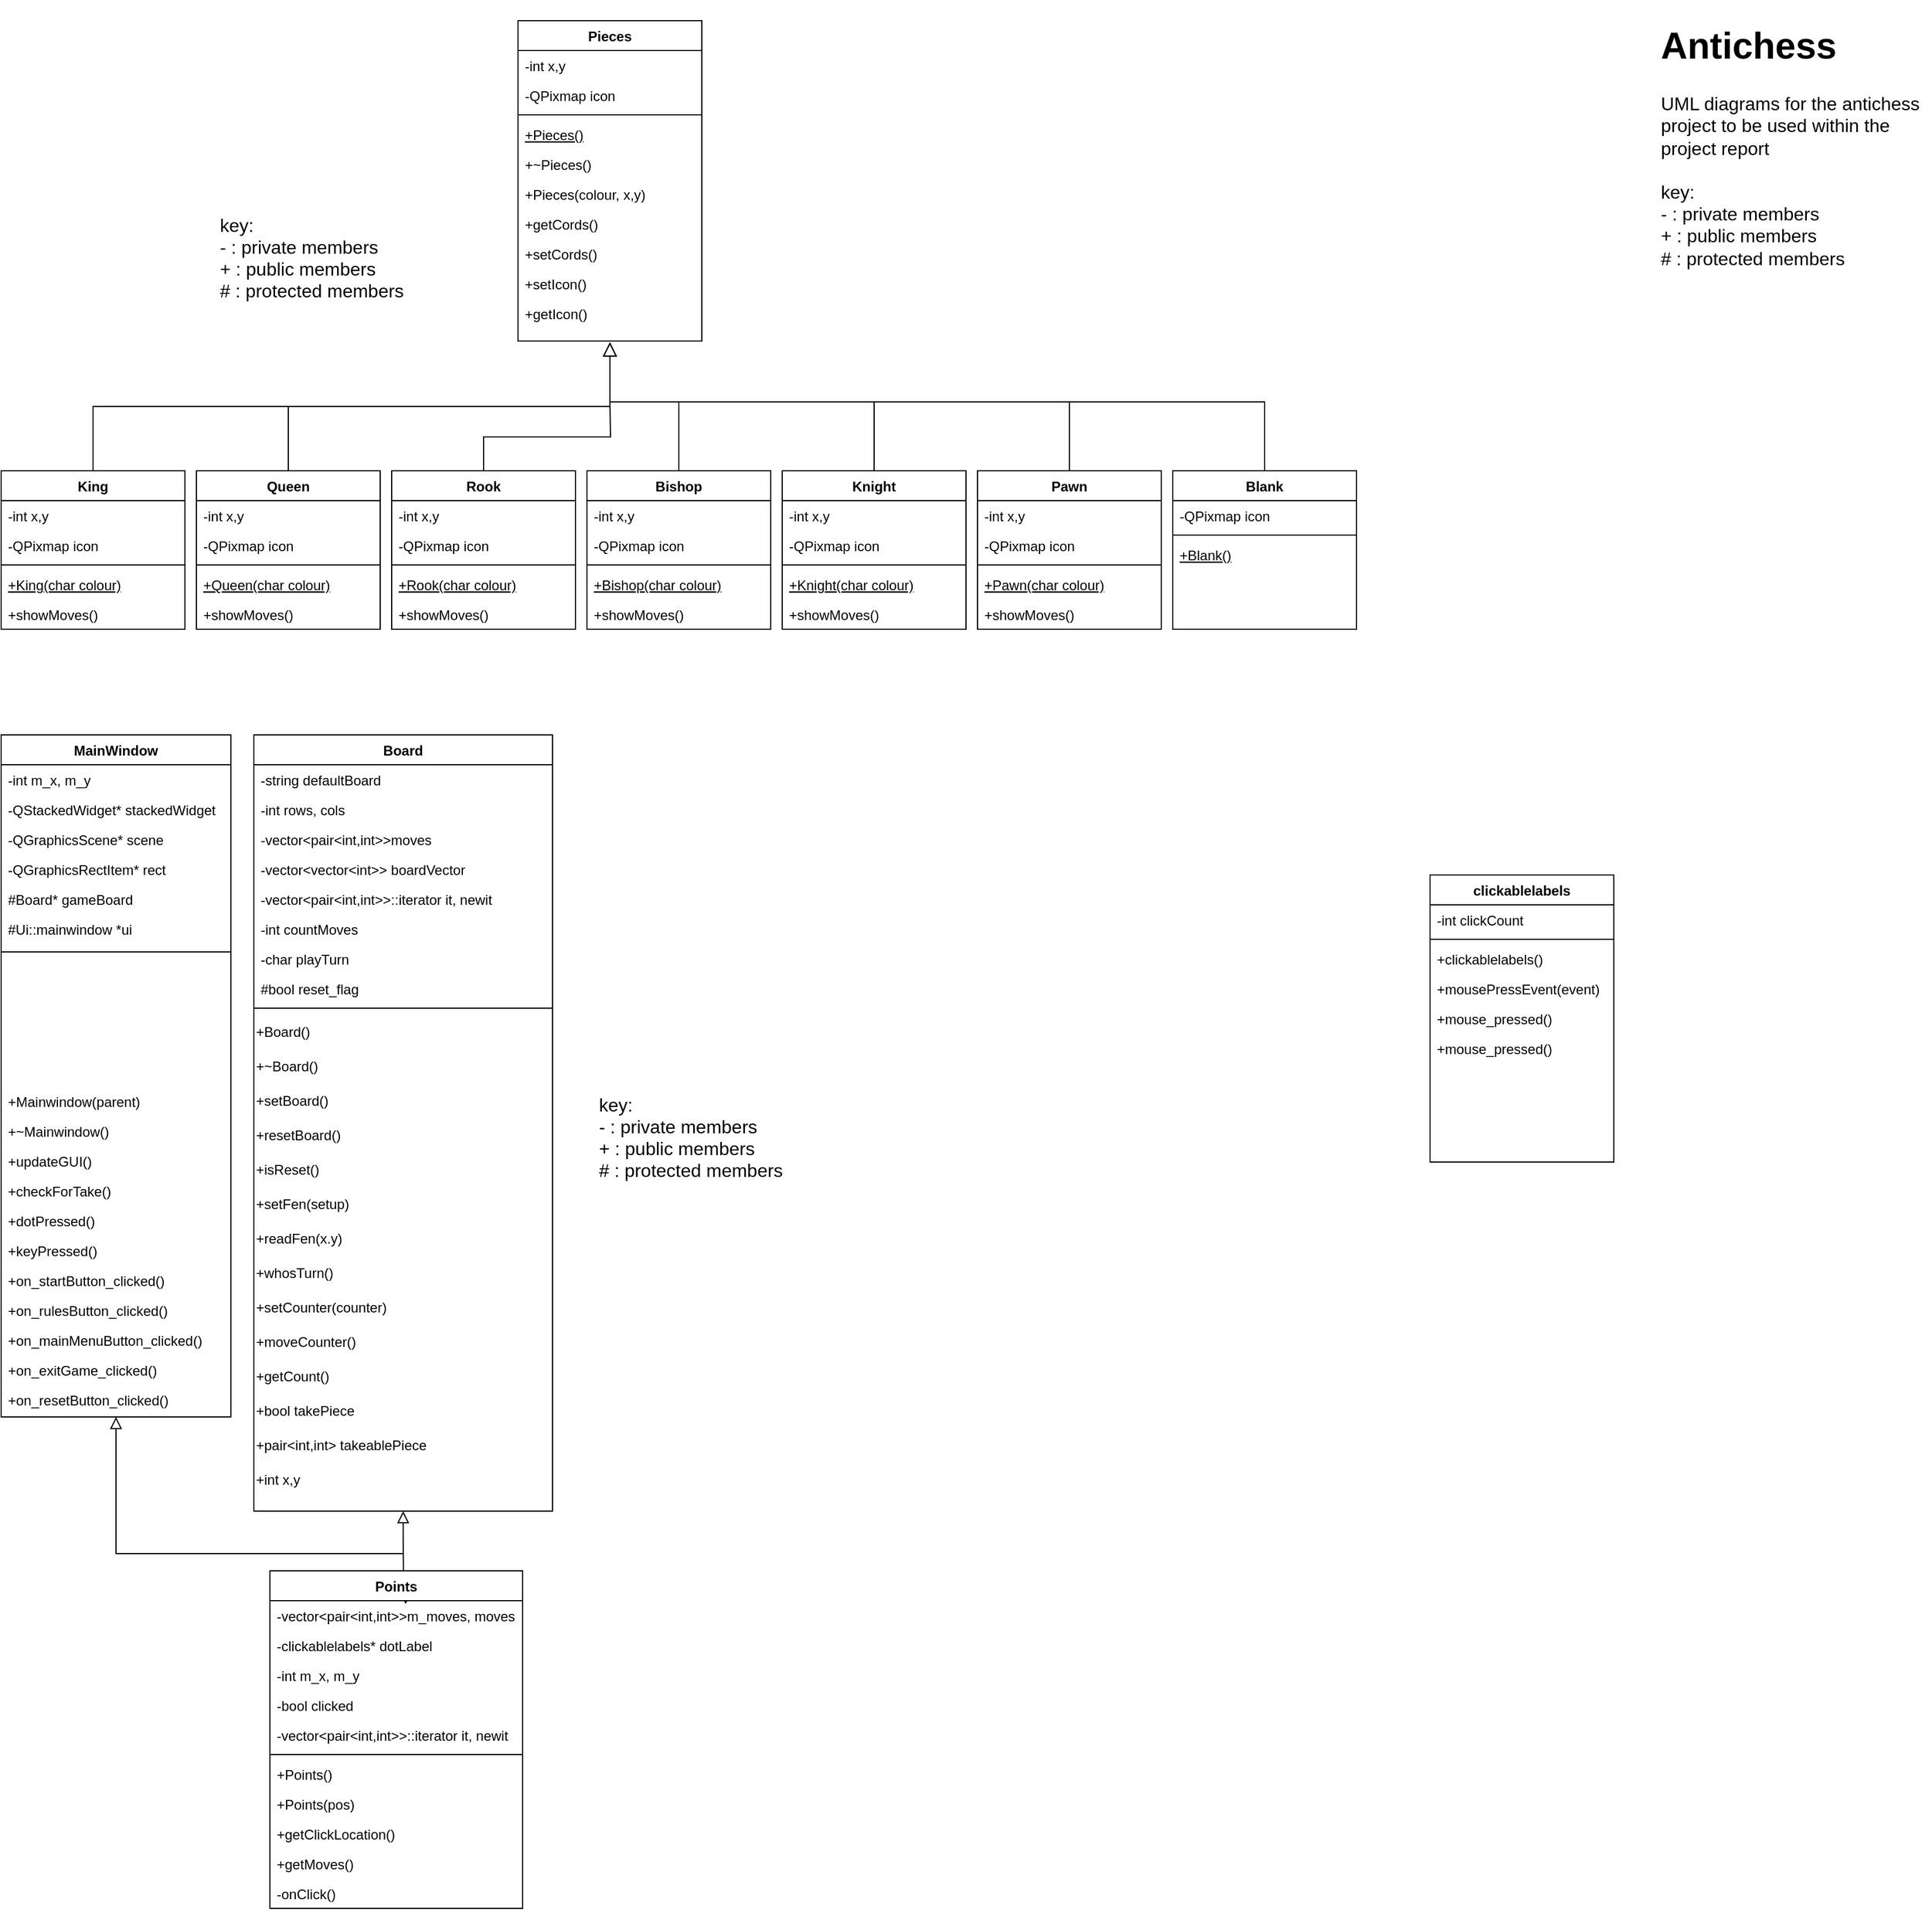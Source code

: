 <mxfile version="21.1.2" type="device">
  <diagram id="C5RBs43oDa-KdzZeNtuy" name="Page-1">
    <mxGraphModel dx="1430" dy="885" grid="0" gridSize="10" guides="1" tooltips="1" connect="1" arrows="1" fold="1" page="0" pageScale="1" pageWidth="827" pageHeight="1169" math="0" shadow="0">
      <root>
        <mxCell id="WIyWlLk6GJQsqaUBKTNV-0" />
        <mxCell id="WIyWlLk6GJQsqaUBKTNV-1" parent="WIyWlLk6GJQsqaUBKTNV-0" />
        <mxCell id="zkfFHV4jXpPFQw0GAbJ--6" value="King" style="swimlane;fontStyle=1;align=center;verticalAlign=top;childLayout=stackLayout;horizontal=1;startSize=26;horizontalStack=0;resizeParent=1;resizeLast=0;collapsible=1;marginBottom=0;rounded=0;shadow=0;strokeWidth=1;" parent="WIyWlLk6GJQsqaUBKTNV-1" vertex="1">
          <mxGeometry x="50" y="410" width="160" height="138" as="geometry">
            <mxRectangle x="130" y="380" width="160" height="26" as="alternateBounds" />
          </mxGeometry>
        </mxCell>
        <mxCell id="zkfFHV4jXpPFQw0GAbJ--7" value="-int x,y" style="text;align=left;verticalAlign=top;spacingLeft=4;spacingRight=4;overflow=hidden;rotatable=0;points=[[0,0.5],[1,0.5]];portConstraint=eastwest;" parent="zkfFHV4jXpPFQw0GAbJ--6" vertex="1">
          <mxGeometry y="26" width="160" height="26" as="geometry" />
        </mxCell>
        <mxCell id="zkfFHV4jXpPFQw0GAbJ--8" value="-QPixmap icon" style="text;align=left;verticalAlign=top;spacingLeft=4;spacingRight=4;overflow=hidden;rotatable=0;points=[[0,0.5],[1,0.5]];portConstraint=eastwest;rounded=0;shadow=0;html=0;" parent="zkfFHV4jXpPFQw0GAbJ--6" vertex="1">
          <mxGeometry y="52" width="160" height="26" as="geometry" />
        </mxCell>
        <mxCell id="zkfFHV4jXpPFQw0GAbJ--9" value="" style="line;html=1;strokeWidth=1;align=left;verticalAlign=middle;spacingTop=-1;spacingLeft=3;spacingRight=3;rotatable=0;labelPosition=right;points=[];portConstraint=eastwest;" parent="zkfFHV4jXpPFQw0GAbJ--6" vertex="1">
          <mxGeometry y="78" width="160" height="8" as="geometry" />
        </mxCell>
        <mxCell id="zkfFHV4jXpPFQw0GAbJ--10" value="+King(char colour)&#xa;" style="text;align=left;verticalAlign=top;spacingLeft=4;spacingRight=4;overflow=hidden;rotatable=0;points=[[0,0.5],[1,0.5]];portConstraint=eastwest;fontStyle=4" parent="zkfFHV4jXpPFQw0GAbJ--6" vertex="1">
          <mxGeometry y="86" width="160" height="26" as="geometry" />
        </mxCell>
        <mxCell id="zkfFHV4jXpPFQw0GAbJ--11" value="+showMoves()" style="text;align=left;verticalAlign=top;spacingLeft=4;spacingRight=4;overflow=hidden;rotatable=0;points=[[0,0.5],[1,0.5]];portConstraint=eastwest;" parent="zkfFHV4jXpPFQw0GAbJ--6" vertex="1">
          <mxGeometry y="112" width="160" height="26" as="geometry" />
        </mxCell>
        <mxCell id="zkfFHV4jXpPFQw0GAbJ--12" value="" style="endArrow=block;endSize=10;endFill=0;shadow=0;strokeWidth=1;rounded=0;edgeStyle=elbowEdgeStyle;elbow=vertical;" parent="WIyWlLk6GJQsqaUBKTNV-1" source="zkfFHV4jXpPFQw0GAbJ--6" edge="1">
          <mxGeometry width="160" relative="1" as="geometry">
            <mxPoint x="230" y="313" as="sourcePoint" />
            <mxPoint x="580" y="298" as="targetPoint" />
          </mxGeometry>
        </mxCell>
        <mxCell id="zkfFHV4jXpPFQw0GAbJ--16" value="" style="endArrow=block;endSize=10;endFill=0;shadow=0;strokeWidth=1;rounded=0;edgeStyle=elbowEdgeStyle;elbow=vertical;" parent="WIyWlLk6GJQsqaUBKTNV-1" edge="1">
          <mxGeometry width="160" relative="1" as="geometry">
            <mxPoint x="300" y="410" as="sourcePoint" />
            <mxPoint x="580" y="298" as="targetPoint" />
            <Array as="points">
              <mxPoint x="580" y="354" />
            </Array>
          </mxGeometry>
        </mxCell>
        <mxCell id="mkz2FVGQH7k904teN52w-16" value="Queen" style="swimlane;fontStyle=1;align=center;verticalAlign=top;childLayout=stackLayout;horizontal=1;startSize=26;horizontalStack=0;resizeParent=1;resizeLast=0;collapsible=1;marginBottom=0;rounded=0;shadow=0;strokeWidth=1;" parent="WIyWlLk6GJQsqaUBKTNV-1" vertex="1">
          <mxGeometry x="220" y="410" width="160" height="138" as="geometry">
            <mxRectangle x="130" y="380" width="160" height="26" as="alternateBounds" />
          </mxGeometry>
        </mxCell>
        <mxCell id="mkz2FVGQH7k904teN52w-17" value="-int x,y" style="text;align=left;verticalAlign=top;spacingLeft=4;spacingRight=4;overflow=hidden;rotatable=0;points=[[0,0.5],[1,0.5]];portConstraint=eastwest;" parent="mkz2FVGQH7k904teN52w-16" vertex="1">
          <mxGeometry y="26" width="160" height="26" as="geometry" />
        </mxCell>
        <mxCell id="mkz2FVGQH7k904teN52w-18" value="-QPixmap icon" style="text;align=left;verticalAlign=top;spacingLeft=4;spacingRight=4;overflow=hidden;rotatable=0;points=[[0,0.5],[1,0.5]];portConstraint=eastwest;rounded=0;shadow=0;html=0;" parent="mkz2FVGQH7k904teN52w-16" vertex="1">
          <mxGeometry y="52" width="160" height="26" as="geometry" />
        </mxCell>
        <mxCell id="mkz2FVGQH7k904teN52w-19" value="" style="line;html=1;strokeWidth=1;align=left;verticalAlign=middle;spacingTop=-1;spacingLeft=3;spacingRight=3;rotatable=0;labelPosition=right;points=[];portConstraint=eastwest;" parent="mkz2FVGQH7k904teN52w-16" vertex="1">
          <mxGeometry y="78" width="160" height="8" as="geometry" />
        </mxCell>
        <mxCell id="mkz2FVGQH7k904teN52w-20" value="+Queen(char colour)" style="text;align=left;verticalAlign=top;spacingLeft=4;spacingRight=4;overflow=hidden;rotatable=0;points=[[0,0.5],[1,0.5]];portConstraint=eastwest;fontStyle=4" parent="mkz2FVGQH7k904teN52w-16" vertex="1">
          <mxGeometry y="86" width="160" height="26" as="geometry" />
        </mxCell>
        <mxCell id="mkz2FVGQH7k904teN52w-21" value="+showMoves()" style="text;align=left;verticalAlign=top;spacingLeft=4;spacingRight=4;overflow=hidden;rotatable=0;points=[[0,0.5],[1,0.5]];portConstraint=eastwest;" parent="mkz2FVGQH7k904teN52w-16" vertex="1">
          <mxGeometry y="112" width="160" height="26" as="geometry" />
        </mxCell>
        <mxCell id="mkz2FVGQH7k904teN52w-54" style="edgeStyle=orthogonalEdgeStyle;rounded=0;orthogonalLoop=1;jettySize=auto;html=1;exitX=0.5;exitY=0;exitDx=0;exitDy=0;endArrow=none;endFill=0;" parent="WIyWlLk6GJQsqaUBKTNV-1" source="mkz2FVGQH7k904teN52w-22" edge="1">
          <mxGeometry relative="1" as="geometry">
            <mxPoint x="580" y="350" as="targetPoint" />
          </mxGeometry>
        </mxCell>
        <mxCell id="mkz2FVGQH7k904teN52w-22" value="Rook" style="swimlane;fontStyle=1;align=center;verticalAlign=top;childLayout=stackLayout;horizontal=1;startSize=26;horizontalStack=0;resizeParent=1;resizeLast=0;collapsible=1;marginBottom=0;rounded=0;shadow=0;strokeWidth=1;" parent="WIyWlLk6GJQsqaUBKTNV-1" vertex="1">
          <mxGeometry x="390" y="410" width="160" height="138" as="geometry">
            <mxRectangle x="130" y="380" width="160" height="26" as="alternateBounds" />
          </mxGeometry>
        </mxCell>
        <mxCell id="mkz2FVGQH7k904teN52w-23" value="-int x,y" style="text;align=left;verticalAlign=top;spacingLeft=4;spacingRight=4;overflow=hidden;rotatable=0;points=[[0,0.5],[1,0.5]];portConstraint=eastwest;" parent="mkz2FVGQH7k904teN52w-22" vertex="1">
          <mxGeometry y="26" width="160" height="26" as="geometry" />
        </mxCell>
        <mxCell id="mkz2FVGQH7k904teN52w-24" value="-QPixmap icon" style="text;align=left;verticalAlign=top;spacingLeft=4;spacingRight=4;overflow=hidden;rotatable=0;points=[[0,0.5],[1,0.5]];portConstraint=eastwest;rounded=0;shadow=0;html=0;" parent="mkz2FVGQH7k904teN52w-22" vertex="1">
          <mxGeometry y="52" width="160" height="26" as="geometry" />
        </mxCell>
        <mxCell id="mkz2FVGQH7k904teN52w-25" value="" style="line;html=1;strokeWidth=1;align=left;verticalAlign=middle;spacingTop=-1;spacingLeft=3;spacingRight=3;rotatable=0;labelPosition=right;points=[];portConstraint=eastwest;" parent="mkz2FVGQH7k904teN52w-22" vertex="1">
          <mxGeometry y="78" width="160" height="8" as="geometry" />
        </mxCell>
        <mxCell id="mkz2FVGQH7k904teN52w-26" value="+Rook(char colour)" style="text;align=left;verticalAlign=top;spacingLeft=4;spacingRight=4;overflow=hidden;rotatable=0;points=[[0,0.5],[1,0.5]];portConstraint=eastwest;fontStyle=4" parent="mkz2FVGQH7k904teN52w-22" vertex="1">
          <mxGeometry y="86" width="160" height="26" as="geometry" />
        </mxCell>
        <mxCell id="mkz2FVGQH7k904teN52w-27" value="+showMoves()" style="text;align=left;verticalAlign=top;spacingLeft=4;spacingRight=4;overflow=hidden;rotatable=0;points=[[0,0.5],[1,0.5]];portConstraint=eastwest;" parent="mkz2FVGQH7k904teN52w-22" vertex="1">
          <mxGeometry y="112" width="160" height="26" as="geometry" />
        </mxCell>
        <mxCell id="mkz2FVGQH7k904teN52w-57" style="edgeStyle=orthogonalEdgeStyle;rounded=0;orthogonalLoop=1;jettySize=auto;html=1;endArrow=none;endFill=0;" parent="WIyWlLk6GJQsqaUBKTNV-1" source="mkz2FVGQH7k904teN52w-28" edge="1">
          <mxGeometry relative="1" as="geometry">
            <mxPoint x="580" y="350" as="targetPoint" />
            <Array as="points">
              <mxPoint x="640" y="350" />
            </Array>
          </mxGeometry>
        </mxCell>
        <mxCell id="mkz2FVGQH7k904teN52w-28" value="Bishop" style="swimlane;fontStyle=1;align=center;verticalAlign=top;childLayout=stackLayout;horizontal=1;startSize=26;horizontalStack=0;resizeParent=1;resizeLast=0;collapsible=1;marginBottom=0;rounded=0;shadow=0;strokeWidth=1;" parent="WIyWlLk6GJQsqaUBKTNV-1" vertex="1">
          <mxGeometry x="560" y="410" width="160" height="138" as="geometry">
            <mxRectangle x="130" y="380" width="160" height="26" as="alternateBounds" />
          </mxGeometry>
        </mxCell>
        <mxCell id="mkz2FVGQH7k904teN52w-29" value="-int x,y" style="text;align=left;verticalAlign=top;spacingLeft=4;spacingRight=4;overflow=hidden;rotatable=0;points=[[0,0.5],[1,0.5]];portConstraint=eastwest;" parent="mkz2FVGQH7k904teN52w-28" vertex="1">
          <mxGeometry y="26" width="160" height="26" as="geometry" />
        </mxCell>
        <mxCell id="mkz2FVGQH7k904teN52w-30" value="-QPixmap icon" style="text;align=left;verticalAlign=top;spacingLeft=4;spacingRight=4;overflow=hidden;rotatable=0;points=[[0,0.5],[1,0.5]];portConstraint=eastwest;rounded=0;shadow=0;html=0;" parent="mkz2FVGQH7k904teN52w-28" vertex="1">
          <mxGeometry y="52" width="160" height="26" as="geometry" />
        </mxCell>
        <mxCell id="mkz2FVGQH7k904teN52w-31" value="" style="line;html=1;strokeWidth=1;align=left;verticalAlign=middle;spacingTop=-1;spacingLeft=3;spacingRight=3;rotatable=0;labelPosition=right;points=[];portConstraint=eastwest;" parent="mkz2FVGQH7k904teN52w-28" vertex="1">
          <mxGeometry y="78" width="160" height="8" as="geometry" />
        </mxCell>
        <mxCell id="mkz2FVGQH7k904teN52w-32" value="+Bishop(char colour)" style="text;align=left;verticalAlign=top;spacingLeft=4;spacingRight=4;overflow=hidden;rotatable=0;points=[[0,0.5],[1,0.5]];portConstraint=eastwest;fontStyle=4" parent="mkz2FVGQH7k904teN52w-28" vertex="1">
          <mxGeometry y="86" width="160" height="26" as="geometry" />
        </mxCell>
        <mxCell id="mkz2FVGQH7k904teN52w-33" value="+showMoves()" style="text;align=left;verticalAlign=top;spacingLeft=4;spacingRight=4;overflow=hidden;rotatable=0;points=[[0,0.5],[1,0.5]];portConstraint=eastwest;" parent="mkz2FVGQH7k904teN52w-28" vertex="1">
          <mxGeometry y="112" width="160" height="26" as="geometry" />
        </mxCell>
        <mxCell id="mkz2FVGQH7k904teN52w-58" style="edgeStyle=orthogonalEdgeStyle;rounded=0;orthogonalLoop=1;jettySize=auto;html=1;exitX=0.5;exitY=0;exitDx=0;exitDy=0;endArrow=none;endFill=0;" parent="WIyWlLk6GJQsqaUBKTNV-1" source="mkz2FVGQH7k904teN52w-34" edge="1">
          <mxGeometry relative="1" as="geometry">
            <mxPoint x="640" y="350" as="targetPoint" />
            <Array as="points">
              <mxPoint x="810" y="350" />
            </Array>
          </mxGeometry>
        </mxCell>
        <mxCell id="mkz2FVGQH7k904teN52w-34" value="Knight" style="swimlane;fontStyle=1;align=center;verticalAlign=top;childLayout=stackLayout;horizontal=1;startSize=26;horizontalStack=0;resizeParent=1;resizeLast=0;collapsible=1;marginBottom=0;rounded=0;shadow=0;strokeWidth=1;" parent="WIyWlLk6GJQsqaUBKTNV-1" vertex="1">
          <mxGeometry x="730" y="410" width="160" height="138" as="geometry">
            <mxRectangle x="130" y="380" width="160" height="26" as="alternateBounds" />
          </mxGeometry>
        </mxCell>
        <mxCell id="mkz2FVGQH7k904teN52w-35" value="-int x,y" style="text;align=left;verticalAlign=top;spacingLeft=4;spacingRight=4;overflow=hidden;rotatable=0;points=[[0,0.5],[1,0.5]];portConstraint=eastwest;" parent="mkz2FVGQH7k904teN52w-34" vertex="1">
          <mxGeometry y="26" width="160" height="26" as="geometry" />
        </mxCell>
        <mxCell id="mkz2FVGQH7k904teN52w-36" value="-QPixmap icon" style="text;align=left;verticalAlign=top;spacingLeft=4;spacingRight=4;overflow=hidden;rotatable=0;points=[[0,0.5],[1,0.5]];portConstraint=eastwest;rounded=0;shadow=0;html=0;" parent="mkz2FVGQH7k904teN52w-34" vertex="1">
          <mxGeometry y="52" width="160" height="26" as="geometry" />
        </mxCell>
        <mxCell id="mkz2FVGQH7k904teN52w-37" value="" style="line;html=1;strokeWidth=1;align=left;verticalAlign=middle;spacingTop=-1;spacingLeft=3;spacingRight=3;rotatable=0;labelPosition=right;points=[];portConstraint=eastwest;" parent="mkz2FVGQH7k904teN52w-34" vertex="1">
          <mxGeometry y="78" width="160" height="8" as="geometry" />
        </mxCell>
        <mxCell id="mkz2FVGQH7k904teN52w-38" value="+Knight(char colour)" style="text;align=left;verticalAlign=top;spacingLeft=4;spacingRight=4;overflow=hidden;rotatable=0;points=[[0,0.5],[1,0.5]];portConstraint=eastwest;fontStyle=4" parent="mkz2FVGQH7k904teN52w-34" vertex="1">
          <mxGeometry y="86" width="160" height="26" as="geometry" />
        </mxCell>
        <mxCell id="mkz2FVGQH7k904teN52w-39" value="+showMoves()" style="text;align=left;verticalAlign=top;spacingLeft=4;spacingRight=4;overflow=hidden;rotatable=0;points=[[0,0.5],[1,0.5]];portConstraint=eastwest;" parent="mkz2FVGQH7k904teN52w-34" vertex="1">
          <mxGeometry y="112" width="160" height="26" as="geometry" />
        </mxCell>
        <mxCell id="mkz2FVGQH7k904teN52w-59" style="edgeStyle=orthogonalEdgeStyle;rounded=0;orthogonalLoop=1;jettySize=auto;html=1;exitX=0.5;exitY=0;exitDx=0;exitDy=0;endArrow=none;endFill=0;" parent="WIyWlLk6GJQsqaUBKTNV-1" source="mkz2FVGQH7k904teN52w-40" edge="1">
          <mxGeometry relative="1" as="geometry">
            <mxPoint x="810" y="350" as="targetPoint" />
            <Array as="points">
              <mxPoint x="980" y="350" />
              <mxPoint x="810" y="350" />
            </Array>
          </mxGeometry>
        </mxCell>
        <mxCell id="mkz2FVGQH7k904teN52w-40" value="Pawn" style="swimlane;fontStyle=1;align=center;verticalAlign=top;childLayout=stackLayout;horizontal=1;startSize=26;horizontalStack=0;resizeParent=1;resizeLast=0;collapsible=1;marginBottom=0;rounded=0;shadow=0;strokeWidth=1;" parent="WIyWlLk6GJQsqaUBKTNV-1" vertex="1">
          <mxGeometry x="900" y="410" width="160" height="138" as="geometry">
            <mxRectangle x="130" y="380" width="160" height="26" as="alternateBounds" />
          </mxGeometry>
        </mxCell>
        <mxCell id="mkz2FVGQH7k904teN52w-41" value="-int x,y" style="text;align=left;verticalAlign=top;spacingLeft=4;spacingRight=4;overflow=hidden;rotatable=0;points=[[0,0.5],[1,0.5]];portConstraint=eastwest;" parent="mkz2FVGQH7k904teN52w-40" vertex="1">
          <mxGeometry y="26" width="160" height="26" as="geometry" />
        </mxCell>
        <mxCell id="mkz2FVGQH7k904teN52w-42" value="-QPixmap icon" style="text;align=left;verticalAlign=top;spacingLeft=4;spacingRight=4;overflow=hidden;rotatable=0;points=[[0,0.5],[1,0.5]];portConstraint=eastwest;rounded=0;shadow=0;html=0;" parent="mkz2FVGQH7k904teN52w-40" vertex="1">
          <mxGeometry y="52" width="160" height="26" as="geometry" />
        </mxCell>
        <mxCell id="mkz2FVGQH7k904teN52w-43" value="" style="line;html=1;strokeWidth=1;align=left;verticalAlign=middle;spacingTop=-1;spacingLeft=3;spacingRight=3;rotatable=0;labelPosition=right;points=[];portConstraint=eastwest;" parent="mkz2FVGQH7k904teN52w-40" vertex="1">
          <mxGeometry y="78" width="160" height="8" as="geometry" />
        </mxCell>
        <mxCell id="mkz2FVGQH7k904teN52w-44" value="+Pawn(char colour)" style="text;align=left;verticalAlign=top;spacingLeft=4;spacingRight=4;overflow=hidden;rotatable=0;points=[[0,0.5],[1,0.5]];portConstraint=eastwest;fontStyle=4" parent="mkz2FVGQH7k904teN52w-40" vertex="1">
          <mxGeometry y="86" width="160" height="26" as="geometry" />
        </mxCell>
        <mxCell id="mkz2FVGQH7k904teN52w-45" value="+showMoves()" style="text;align=left;verticalAlign=top;spacingLeft=4;spacingRight=4;overflow=hidden;rotatable=0;points=[[0,0.5],[1,0.5]];portConstraint=eastwest;" parent="mkz2FVGQH7k904teN52w-40" vertex="1">
          <mxGeometry y="112" width="160" height="26" as="geometry" />
        </mxCell>
        <mxCell id="mkz2FVGQH7k904teN52w-60" style="edgeStyle=orthogonalEdgeStyle;rounded=0;orthogonalLoop=1;jettySize=auto;html=1;endArrow=none;endFill=0;" parent="WIyWlLk6GJQsqaUBKTNV-1" source="mkz2FVGQH7k904teN52w-46" edge="1">
          <mxGeometry relative="1" as="geometry">
            <mxPoint x="980" y="350" as="targetPoint" />
            <Array as="points">
              <mxPoint x="1150" y="350" />
            </Array>
          </mxGeometry>
        </mxCell>
        <mxCell id="mkz2FVGQH7k904teN52w-46" value="Blank" style="swimlane;fontStyle=1;align=center;verticalAlign=top;childLayout=stackLayout;horizontal=1;startSize=26;horizontalStack=0;resizeParent=1;resizeLast=0;collapsible=1;marginBottom=0;rounded=0;shadow=0;strokeWidth=1;" parent="WIyWlLk6GJQsqaUBKTNV-1" vertex="1">
          <mxGeometry x="1070" y="410" width="160" height="138" as="geometry">
            <mxRectangle x="130" y="380" width="160" height="26" as="alternateBounds" />
          </mxGeometry>
        </mxCell>
        <mxCell id="mkz2FVGQH7k904teN52w-48" value="-QPixmap icon" style="text;align=left;verticalAlign=top;spacingLeft=4;spacingRight=4;overflow=hidden;rotatable=0;points=[[0,0.5],[1,0.5]];portConstraint=eastwest;rounded=0;shadow=0;html=0;" parent="mkz2FVGQH7k904teN52w-46" vertex="1">
          <mxGeometry y="26" width="160" height="26" as="geometry" />
        </mxCell>
        <mxCell id="mkz2FVGQH7k904teN52w-49" value="" style="line;html=1;strokeWidth=1;align=left;verticalAlign=middle;spacingTop=-1;spacingLeft=3;spacingRight=3;rotatable=0;labelPosition=right;points=[];portConstraint=eastwest;" parent="mkz2FVGQH7k904teN52w-46" vertex="1">
          <mxGeometry y="52" width="160" height="8" as="geometry" />
        </mxCell>
        <mxCell id="mkz2FVGQH7k904teN52w-50" value="+Blank()" style="text;align=left;verticalAlign=top;spacingLeft=4;spacingRight=4;overflow=hidden;rotatable=0;points=[[0,0.5],[1,0.5]];portConstraint=eastwest;fontStyle=4" parent="mkz2FVGQH7k904teN52w-46" vertex="1">
          <mxGeometry y="60" width="160" height="26" as="geometry" />
        </mxCell>
        <mxCell id="p9Op5cKsYGOgVIn3cJve-4" value="Pieces" style="swimlane;fontStyle=1;align=center;verticalAlign=top;childLayout=stackLayout;horizontal=1;startSize=26;horizontalStack=0;resizeParent=1;resizeLast=0;collapsible=1;marginBottom=0;rounded=0;shadow=0;strokeWidth=1;" parent="WIyWlLk6GJQsqaUBKTNV-1" vertex="1">
          <mxGeometry x="500" y="18" width="160" height="279" as="geometry">
            <mxRectangle x="130" y="380" width="160" height="26" as="alternateBounds" />
          </mxGeometry>
        </mxCell>
        <mxCell id="p9Op5cKsYGOgVIn3cJve-5" value="-int x,y" style="text;align=left;verticalAlign=top;spacingLeft=4;spacingRight=4;overflow=hidden;rotatable=0;points=[[0,0.5],[1,0.5]];portConstraint=eastwest;" parent="p9Op5cKsYGOgVIn3cJve-4" vertex="1">
          <mxGeometry y="26" width="160" height="26" as="geometry" />
        </mxCell>
        <mxCell id="p9Op5cKsYGOgVIn3cJve-6" value="-QPixmap icon" style="text;align=left;verticalAlign=top;spacingLeft=4;spacingRight=4;overflow=hidden;rotatable=0;points=[[0,0.5],[1,0.5]];portConstraint=eastwest;rounded=0;shadow=0;html=0;" parent="p9Op5cKsYGOgVIn3cJve-4" vertex="1">
          <mxGeometry y="52" width="160" height="26" as="geometry" />
        </mxCell>
        <mxCell id="p9Op5cKsYGOgVIn3cJve-7" value="" style="line;html=1;strokeWidth=1;align=left;verticalAlign=middle;spacingTop=-1;spacingLeft=3;spacingRight=3;rotatable=0;labelPosition=right;points=[];portConstraint=eastwest;" parent="p9Op5cKsYGOgVIn3cJve-4" vertex="1">
          <mxGeometry y="78" width="160" height="8" as="geometry" />
        </mxCell>
        <mxCell id="p9Op5cKsYGOgVIn3cJve-8" value="+Pieces()" style="text;align=left;verticalAlign=top;spacingLeft=4;spacingRight=4;overflow=hidden;rotatable=0;points=[[0,0.5],[1,0.5]];portConstraint=eastwest;fontStyle=4" parent="p9Op5cKsYGOgVIn3cJve-4" vertex="1">
          <mxGeometry y="86" width="160" height="26" as="geometry" />
        </mxCell>
        <mxCell id="p9Op5cKsYGOgVIn3cJve-9" value="+~Pieces()" style="text;align=left;verticalAlign=top;spacingLeft=4;spacingRight=4;overflow=hidden;rotatable=0;points=[[0,0.5],[1,0.5]];portConstraint=eastwest;" parent="p9Op5cKsYGOgVIn3cJve-4" vertex="1">
          <mxGeometry y="112" width="160" height="26" as="geometry" />
        </mxCell>
        <mxCell id="L-mthGjn1kzEKq5-vDxo-0" value="+Pieces(colour, x,y)" style="text;align=left;verticalAlign=top;spacingLeft=4;spacingRight=4;overflow=hidden;rotatable=0;points=[[0,0.5],[1,0.5]];portConstraint=eastwest;" parent="p9Op5cKsYGOgVIn3cJve-4" vertex="1">
          <mxGeometry y="138" width="160" height="26" as="geometry" />
        </mxCell>
        <mxCell id="ZflxAB2xYYv3WKK_JEtP-0" value="+getCords()" style="text;align=left;verticalAlign=top;spacingLeft=4;spacingRight=4;overflow=hidden;rotatable=0;points=[[0,0.5],[1,0.5]];portConstraint=eastwest;" parent="p9Op5cKsYGOgVIn3cJve-4" vertex="1">
          <mxGeometry y="164" width="160" height="26" as="geometry" />
        </mxCell>
        <mxCell id="ZflxAB2xYYv3WKK_JEtP-2" value="+setCords()" style="text;align=left;verticalAlign=top;spacingLeft=4;spacingRight=4;overflow=hidden;rotatable=0;points=[[0,0.5],[1,0.5]];portConstraint=eastwest;" parent="p9Op5cKsYGOgVIn3cJve-4" vertex="1">
          <mxGeometry y="190" width="160" height="26" as="geometry" />
        </mxCell>
        <mxCell id="ZflxAB2xYYv3WKK_JEtP-3" value="+setIcon()" style="text;align=left;verticalAlign=top;spacingLeft=4;spacingRight=4;overflow=hidden;rotatable=0;points=[[0,0.5],[1,0.5]];portConstraint=eastwest;" parent="p9Op5cKsYGOgVIn3cJve-4" vertex="1">
          <mxGeometry y="216" width="160" height="26" as="geometry" />
        </mxCell>
        <mxCell id="ZflxAB2xYYv3WKK_JEtP-6" value="+getIcon()" style="text;align=left;verticalAlign=top;spacingLeft=4;spacingRight=4;overflow=hidden;rotatable=0;points=[[0,0.5],[1,0.5]];portConstraint=eastwest;" parent="p9Op5cKsYGOgVIn3cJve-4" vertex="1">
          <mxGeometry y="242" width="160" height="26" as="geometry" />
        </mxCell>
        <mxCell id="p9Op5cKsYGOgVIn3cJve-11" value="Board" style="swimlane;fontStyle=1;align=center;verticalAlign=top;childLayout=stackLayout;horizontal=1;startSize=26;horizontalStack=0;resizeParent=1;resizeLast=0;collapsible=1;marginBottom=0;rounded=0;shadow=0;strokeWidth=1;" parent="WIyWlLk6GJQsqaUBKTNV-1" vertex="1">
          <mxGeometry x="270" y="640" width="260" height="676" as="geometry">
            <mxRectangle x="220" y="120" width="160" height="26" as="alternateBounds" />
          </mxGeometry>
        </mxCell>
        <mxCell id="p9Op5cKsYGOgVIn3cJve-12" value="-string defaultBoard&#xa;" style="text;align=left;verticalAlign=top;spacingLeft=4;spacingRight=4;overflow=hidden;rotatable=0;points=[[0,0.5],[1,0.5]];portConstraint=eastwest;" parent="p9Op5cKsYGOgVIn3cJve-11" vertex="1">
          <mxGeometry y="26" width="260" height="26" as="geometry" />
        </mxCell>
        <mxCell id="9Hbu5etMOKJ1x2yPfyrb-42" value="-int rows, cols" style="text;align=left;verticalAlign=top;spacingLeft=4;spacingRight=4;overflow=hidden;rotatable=0;points=[[0,0.5],[1,0.5]];portConstraint=eastwest;" parent="p9Op5cKsYGOgVIn3cJve-11" vertex="1">
          <mxGeometry y="52" width="260" height="26" as="geometry" />
        </mxCell>
        <mxCell id="9Hbu5etMOKJ1x2yPfyrb-43" value="-vector&lt;pair&lt;int,int&gt;&gt;moves" style="text;align=left;verticalAlign=top;spacingLeft=4;spacingRight=4;overflow=hidden;rotatable=0;points=[[0,0.5],[1,0.5]];portConstraint=eastwest;" parent="p9Op5cKsYGOgVIn3cJve-11" vertex="1">
          <mxGeometry y="78" width="260" height="26" as="geometry" />
        </mxCell>
        <mxCell id="9Hbu5etMOKJ1x2yPfyrb-44" value="-vector&lt;vector&lt;int&gt;&gt; boardVector" style="text;align=left;verticalAlign=top;spacingLeft=4;spacingRight=4;overflow=hidden;rotatable=0;points=[[0,0.5],[1,0.5]];portConstraint=eastwest;" parent="p9Op5cKsYGOgVIn3cJve-11" vertex="1">
          <mxGeometry y="104" width="260" height="26" as="geometry" />
        </mxCell>
        <mxCell id="9Hbu5etMOKJ1x2yPfyrb-45" value="-vector&lt;pair&lt;int,int&gt;&gt;::iterator it, newit" style="text;align=left;verticalAlign=top;spacingLeft=4;spacingRight=4;overflow=hidden;rotatable=0;points=[[0,0.5],[1,0.5]];portConstraint=eastwest;" parent="p9Op5cKsYGOgVIn3cJve-11" vertex="1">
          <mxGeometry y="130" width="260" height="26" as="geometry" />
        </mxCell>
        <mxCell id="9Hbu5etMOKJ1x2yPfyrb-46" value="-int countMoves" style="text;align=left;verticalAlign=top;spacingLeft=4;spacingRight=4;overflow=hidden;rotatable=0;points=[[0,0.5],[1,0.5]];portConstraint=eastwest;" parent="p9Op5cKsYGOgVIn3cJve-11" vertex="1">
          <mxGeometry y="156" width="260" height="26" as="geometry" />
        </mxCell>
        <mxCell id="9Hbu5etMOKJ1x2yPfyrb-47" value="-char playTurn" style="text;align=left;verticalAlign=top;spacingLeft=4;spacingRight=4;overflow=hidden;rotatable=0;points=[[0,0.5],[1,0.5]];portConstraint=eastwest;" parent="p9Op5cKsYGOgVIn3cJve-11" vertex="1">
          <mxGeometry y="182" width="260" height="26" as="geometry" />
        </mxCell>
        <mxCell id="9Hbu5etMOKJ1x2yPfyrb-48" value="#bool reset_flag" style="text;align=left;verticalAlign=top;spacingLeft=4;spacingRight=4;overflow=hidden;rotatable=0;points=[[0,0.5],[1,0.5]];portConstraint=eastwest;" parent="p9Op5cKsYGOgVIn3cJve-11" vertex="1">
          <mxGeometry y="208" width="260" height="26" as="geometry" />
        </mxCell>
        <mxCell id="p9Op5cKsYGOgVIn3cJve-13" value="" style="line;html=1;strokeWidth=1;align=left;verticalAlign=middle;spacingTop=-1;spacingLeft=3;spacingRight=3;rotatable=0;labelPosition=right;points=[];portConstraint=eastwest;" parent="p9Op5cKsYGOgVIn3cJve-11" vertex="1">
          <mxGeometry y="234" width="260" height="8" as="geometry" />
        </mxCell>
        <mxCell id="9Hbu5etMOKJ1x2yPfyrb-49" value="&lt;font style=&quot;font-size: 12px;&quot;&gt;+Board()&lt;/font&gt;" style="text;html=1;align=left;verticalAlign=middle;resizable=0;points=[];autosize=1;strokeColor=none;fillColor=none;fontSize=16;" parent="p9Op5cKsYGOgVIn3cJve-11" vertex="1">
          <mxGeometry y="242" width="260" height="30" as="geometry" />
        </mxCell>
        <mxCell id="9Hbu5etMOKJ1x2yPfyrb-50" value="&lt;font style=&quot;font-size: 12px;&quot;&gt;+~Board()&lt;/font&gt;" style="text;html=1;align=left;verticalAlign=middle;resizable=0;points=[];autosize=1;strokeColor=none;fillColor=none;fontSize=16;" parent="p9Op5cKsYGOgVIn3cJve-11" vertex="1">
          <mxGeometry y="272" width="260" height="30" as="geometry" />
        </mxCell>
        <mxCell id="ww2RX9aYUT20yw8In_mu-0" value="&lt;font style=&quot;font-size: 12px;&quot;&gt;+setBoard()&lt;/font&gt;" style="text;html=1;align=left;verticalAlign=middle;resizable=0;points=[];autosize=1;strokeColor=none;fillColor=none;fontSize=16;" parent="p9Op5cKsYGOgVIn3cJve-11" vertex="1">
          <mxGeometry y="302" width="260" height="30" as="geometry" />
        </mxCell>
        <mxCell id="ww2RX9aYUT20yw8In_mu-1" value="&lt;span style=&quot;font-size: 12px;&quot;&gt;+resetBoard()&lt;/span&gt;" style="text;html=1;align=left;verticalAlign=middle;resizable=0;points=[];autosize=1;strokeColor=none;fillColor=none;fontSize=16;" parent="p9Op5cKsYGOgVIn3cJve-11" vertex="1">
          <mxGeometry y="332" width="260" height="30" as="geometry" />
        </mxCell>
        <mxCell id="ww2RX9aYUT20yw8In_mu-2" value="&lt;span style=&quot;font-size: 12px;&quot;&gt;+isReset()&lt;/span&gt;" style="text;html=1;align=left;verticalAlign=middle;resizable=0;points=[];autosize=1;strokeColor=none;fillColor=none;fontSize=16;" parent="p9Op5cKsYGOgVIn3cJve-11" vertex="1">
          <mxGeometry y="362" width="260" height="30" as="geometry" />
        </mxCell>
        <mxCell id="ww2RX9aYUT20yw8In_mu-3" value="&lt;span style=&quot;font-size: 12px;&quot;&gt;+setFen(setup)&lt;/span&gt;" style="text;html=1;align=left;verticalAlign=middle;resizable=0;points=[];autosize=1;strokeColor=none;fillColor=none;fontSize=16;" parent="p9Op5cKsYGOgVIn3cJve-11" vertex="1">
          <mxGeometry y="392" width="260" height="30" as="geometry" />
        </mxCell>
        <mxCell id="ww2RX9aYUT20yw8In_mu-4" value="&lt;span style=&quot;font-size: 12px;&quot;&gt;+readFen(x.y)&lt;/span&gt;" style="text;html=1;align=left;verticalAlign=middle;resizable=0;points=[];autosize=1;strokeColor=none;fillColor=none;fontSize=16;" parent="p9Op5cKsYGOgVIn3cJve-11" vertex="1">
          <mxGeometry y="422" width="260" height="30" as="geometry" />
        </mxCell>
        <mxCell id="ww2RX9aYUT20yw8In_mu-5" value="&lt;span style=&quot;font-size: 12px;&quot;&gt;+whosTurn()&lt;/span&gt;" style="text;html=1;align=left;verticalAlign=middle;resizable=0;points=[];autosize=1;strokeColor=none;fillColor=none;fontSize=16;" parent="p9Op5cKsYGOgVIn3cJve-11" vertex="1">
          <mxGeometry y="452" width="260" height="30" as="geometry" />
        </mxCell>
        <mxCell id="ww2RX9aYUT20yw8In_mu-6" value="&lt;span style=&quot;font-size: 12px;&quot;&gt;+setCounter(counter)&lt;/span&gt;" style="text;html=1;align=left;verticalAlign=middle;resizable=0;points=[];autosize=1;strokeColor=none;fillColor=none;fontSize=16;" parent="p9Op5cKsYGOgVIn3cJve-11" vertex="1">
          <mxGeometry y="482" width="260" height="30" as="geometry" />
        </mxCell>
        <mxCell id="ww2RX9aYUT20yw8In_mu-7" value="&lt;span style=&quot;font-size: 12px;&quot;&gt;+moveCounter()&lt;/span&gt;" style="text;html=1;align=left;verticalAlign=middle;resizable=0;points=[];autosize=1;strokeColor=none;fillColor=none;fontSize=16;" parent="p9Op5cKsYGOgVIn3cJve-11" vertex="1">
          <mxGeometry y="512" width="260" height="30" as="geometry" />
        </mxCell>
        <mxCell id="ww2RX9aYUT20yw8In_mu-8" value="&lt;span style=&quot;font-size: 12px;&quot;&gt;+getCount()&lt;/span&gt;" style="text;html=1;align=left;verticalAlign=middle;resizable=0;points=[];autosize=1;strokeColor=none;fillColor=none;fontSize=16;" parent="p9Op5cKsYGOgVIn3cJve-11" vertex="1">
          <mxGeometry y="542" width="260" height="30" as="geometry" />
        </mxCell>
        <mxCell id="ww2RX9aYUT20yw8In_mu-9" value="&lt;span style=&quot;font-size: 12px;&quot;&gt;+bool takePiece&lt;/span&gt;" style="text;html=1;align=left;verticalAlign=middle;resizable=0;points=[];autosize=1;strokeColor=none;fillColor=none;fontSize=16;" parent="p9Op5cKsYGOgVIn3cJve-11" vertex="1">
          <mxGeometry y="572" width="260" height="30" as="geometry" />
        </mxCell>
        <mxCell id="ww2RX9aYUT20yw8In_mu-10" value="&lt;span style=&quot;font-size: 12px;&quot;&gt;+pair&amp;lt;int,int&amp;gt; takeablePiece&lt;/span&gt;" style="text;html=1;align=left;verticalAlign=middle;resizable=0;points=[];autosize=1;strokeColor=none;fillColor=none;fontSize=16;" parent="p9Op5cKsYGOgVIn3cJve-11" vertex="1">
          <mxGeometry y="602" width="260" height="30" as="geometry" />
        </mxCell>
        <mxCell id="ww2RX9aYUT20yw8In_mu-11" value="&lt;span style=&quot;font-size: 12px;&quot;&gt;+int x,y&lt;/span&gt;" style="text;html=1;align=left;verticalAlign=middle;resizable=0;points=[];autosize=1;strokeColor=none;fillColor=none;fontSize=16;" parent="p9Op5cKsYGOgVIn3cJve-11" vertex="1">
          <mxGeometry y="632" width="260" height="30" as="geometry" />
        </mxCell>
        <mxCell id="p9Op5cKsYGOgVIn3cJve-15" value="clickablelabels&#xa;" style="swimlane;fontStyle=1;align=center;verticalAlign=top;childLayout=stackLayout;horizontal=1;startSize=26;horizontalStack=0;resizeParent=1;resizeLast=0;collapsible=1;marginBottom=0;rounded=0;shadow=0;strokeWidth=1;" parent="WIyWlLk6GJQsqaUBKTNV-1" vertex="1">
          <mxGeometry x="1294" y="762" width="160" height="250" as="geometry">
            <mxRectangle x="220" y="120" width="160" height="26" as="alternateBounds" />
          </mxGeometry>
        </mxCell>
        <mxCell id="p9Op5cKsYGOgVIn3cJve-16" value="-int clickCount" style="text;align=left;verticalAlign=top;spacingLeft=4;spacingRight=4;overflow=hidden;rotatable=0;points=[[0,0.5],[1,0.5]];portConstraint=eastwest;" parent="p9Op5cKsYGOgVIn3cJve-15" vertex="1">
          <mxGeometry y="26" width="160" height="26" as="geometry" />
        </mxCell>
        <mxCell id="p9Op5cKsYGOgVIn3cJve-17" value="" style="line;html=1;strokeWidth=1;align=left;verticalAlign=middle;spacingTop=-1;spacingLeft=3;spacingRight=3;rotatable=0;labelPosition=right;points=[];portConstraint=eastwest;" parent="p9Op5cKsYGOgVIn3cJve-15" vertex="1">
          <mxGeometry y="52" width="160" height="8" as="geometry" />
        </mxCell>
        <mxCell id="p9Op5cKsYGOgVIn3cJve-18" value="+clickablelabels()" style="text;align=left;verticalAlign=top;spacingLeft=4;spacingRight=4;overflow=hidden;rotatable=0;points=[[0,0.5],[1,0.5]];portConstraint=eastwest;" parent="p9Op5cKsYGOgVIn3cJve-15" vertex="1">
          <mxGeometry y="60" width="160" height="26" as="geometry" />
        </mxCell>
        <mxCell id="ww2RX9aYUT20yw8In_mu-12" value="+mousePressEvent(event)" style="text;align=left;verticalAlign=top;spacingLeft=4;spacingRight=4;overflow=hidden;rotatable=0;points=[[0,0.5],[1,0.5]];portConstraint=eastwest;" parent="p9Op5cKsYGOgVIn3cJve-15" vertex="1">
          <mxGeometry y="86" width="160" height="26" as="geometry" />
        </mxCell>
        <mxCell id="ww2RX9aYUT20yw8In_mu-13" value="+mouse_pressed()" style="text;align=left;verticalAlign=top;spacingLeft=4;spacingRight=4;overflow=hidden;rotatable=0;points=[[0,0.5],[1,0.5]];portConstraint=eastwest;" parent="p9Op5cKsYGOgVIn3cJve-15" vertex="1">
          <mxGeometry y="112" width="160" height="26" as="geometry" />
        </mxCell>
        <mxCell id="ww2RX9aYUT20yw8In_mu-14" value="+mouse_pressed()" style="text;align=left;verticalAlign=top;spacingLeft=4;spacingRight=4;overflow=hidden;rotatable=0;points=[[0,0.5],[1,0.5]];portConstraint=eastwest;" parent="p9Op5cKsYGOgVIn3cJve-15" vertex="1">
          <mxGeometry y="138" width="160" height="26" as="geometry" />
        </mxCell>
        <mxCell id="p9Op5cKsYGOgVIn3cJve-19" value="&lt;h1&gt;Antichess&lt;/h1&gt;&lt;div&gt;UML diagrams for the antichess project to be used within the project report&lt;/div&gt;&lt;div&gt;&lt;br&gt;&lt;/div&gt;&lt;div&gt;key:&lt;/div&gt;&lt;div&gt;- : private members&lt;/div&gt;&lt;div&gt;+ : public members&lt;/div&gt;&lt;div&gt;# : protected members&lt;/div&gt;" style="text;html=1;strokeColor=none;fillColor=none;spacing=5;spacingTop=-20;whiteSpace=wrap;overflow=hidden;rounded=0;fontSize=16;" parent="WIyWlLk6GJQsqaUBKTNV-1" vertex="1">
          <mxGeometry x="1490" y="10" width="240" height="260" as="geometry" />
        </mxCell>
        <mxCell id="9Hbu5etMOKJ1x2yPfyrb-36" value="" style="group" parent="WIyWlLk6GJQsqaUBKTNV-1" vertex="1" connectable="0">
          <mxGeometry x="50" y="640" width="200" height="622" as="geometry" />
        </mxCell>
        <mxCell id="p9Op5cKsYGOgVIn3cJve-0" value="MainWindow" style="swimlane;fontStyle=1;align=center;verticalAlign=middle;childLayout=stackLayout;horizontal=1;startSize=26;horizontalStack=0;resizeParent=1;resizeLast=0;collapsible=1;marginBottom=0;rounded=0;shadow=0;strokeWidth=1;fontSize=12;labelBorderColor=none;labelBackgroundColor=none;container=0;" parent="9Hbu5etMOKJ1x2yPfyrb-36" vertex="1">
          <mxGeometry width="200" height="594" as="geometry">
            <mxRectangle x="220" y="120" width="160" height="26" as="alternateBounds" />
          </mxGeometry>
        </mxCell>
        <mxCell id="p9Op5cKsYGOgVIn3cJve-1" value="-int m_x, m_y" style="text;align=left;verticalAlign=top;spacingLeft=4;spacingRight=4;overflow=hidden;rotatable=0;points=[[0,0.5],[1,0.5]];portConstraint=eastwest;" parent="9Hbu5etMOKJ1x2yPfyrb-36" vertex="1">
          <mxGeometry y="26" width="200" height="26" as="geometry" />
        </mxCell>
        <mxCell id="9Hbu5etMOKJ1x2yPfyrb-31" value="-QStackedWidget* stackedWidget" style="text;align=left;verticalAlign=top;spacingLeft=4;spacingRight=4;overflow=hidden;rotatable=0;points=[[0,0.5],[1,0.5]];portConstraint=eastwest;" parent="9Hbu5etMOKJ1x2yPfyrb-36" vertex="1">
          <mxGeometry y="52" width="200" height="26" as="geometry" />
        </mxCell>
        <mxCell id="9Hbu5etMOKJ1x2yPfyrb-32" value="-QGraphicsScene* scene" style="text;align=left;verticalAlign=top;spacingLeft=4;spacingRight=4;overflow=hidden;rotatable=0;points=[[0,0.5],[1,0.5]];portConstraint=eastwest;" parent="9Hbu5etMOKJ1x2yPfyrb-36" vertex="1">
          <mxGeometry y="78" width="200" height="26" as="geometry" />
        </mxCell>
        <mxCell id="9Hbu5etMOKJ1x2yPfyrb-33" value="-QGraphicsRectItem* rect" style="text;align=left;verticalAlign=top;spacingLeft=4;spacingRight=4;overflow=hidden;rotatable=0;points=[[0,0.5],[1,0.5]];portConstraint=eastwest;" parent="9Hbu5etMOKJ1x2yPfyrb-36" vertex="1">
          <mxGeometry y="104" width="200" height="26" as="geometry" />
        </mxCell>
        <mxCell id="9Hbu5etMOKJ1x2yPfyrb-34" value="#Board* gameBoard" style="text;align=left;verticalAlign=top;spacingLeft=4;spacingRight=4;overflow=hidden;rotatable=0;points=[[0,0.5],[1,0.5]];portConstraint=eastwest;" parent="9Hbu5etMOKJ1x2yPfyrb-36" vertex="1">
          <mxGeometry y="130" width="200" height="26" as="geometry" />
        </mxCell>
        <mxCell id="p9Op5cKsYGOgVIn3cJve-2" value="" style="line;html=1;strokeWidth=1;align=left;verticalAlign=middle;spacingTop=-1;spacingLeft=3;spacingRight=3;rotatable=0;labelPosition=right;points=[];portConstraint=eastwest;" parent="9Hbu5etMOKJ1x2yPfyrb-36" vertex="1">
          <mxGeometry y="156" width="200" height="66" as="geometry" />
        </mxCell>
        <mxCell id="9Hbu5etMOKJ1x2yPfyrb-1" value="+~Mainwindow()" style="text;align=left;verticalAlign=top;spacingLeft=4;spacingRight=4;overflow=hidden;rotatable=0;points=[[0,0.5],[1,0.5]];portConstraint=eastwest;" parent="9Hbu5etMOKJ1x2yPfyrb-36" vertex="1">
          <mxGeometry y="332" width="200" height="26" as="geometry" />
        </mxCell>
        <mxCell id="9Hbu5etMOKJ1x2yPfyrb-2" value="+updateGUI()" style="text;align=left;verticalAlign=top;spacingLeft=4;spacingRight=4;overflow=hidden;rotatable=0;points=[[0,0.5],[1,0.5]];portConstraint=eastwest;" parent="9Hbu5etMOKJ1x2yPfyrb-36" vertex="1">
          <mxGeometry y="358" width="200" height="26" as="geometry" />
        </mxCell>
        <mxCell id="9Hbu5etMOKJ1x2yPfyrb-3" value="+checkForTake()" style="text;align=left;verticalAlign=top;spacingLeft=4;spacingRight=4;overflow=hidden;rotatable=0;points=[[0,0.5],[1,0.5]];portConstraint=eastwest;" parent="9Hbu5etMOKJ1x2yPfyrb-36" vertex="1">
          <mxGeometry y="384" width="200" height="26" as="geometry" />
        </mxCell>
        <mxCell id="9Hbu5etMOKJ1x2yPfyrb-4" value="+dotPressed()" style="text;align=left;verticalAlign=top;spacingLeft=4;spacingRight=4;overflow=hidden;rotatable=0;points=[[0,0.5],[1,0.5]];portConstraint=eastwest;" parent="9Hbu5etMOKJ1x2yPfyrb-36" vertex="1">
          <mxGeometry y="410" width="200" height="26" as="geometry" />
        </mxCell>
        <mxCell id="9Hbu5etMOKJ1x2yPfyrb-5" value="+keyPressed()" style="text;align=left;verticalAlign=top;spacingLeft=4;spacingRight=4;overflow=hidden;rotatable=0;points=[[0,0.5],[1,0.5]];portConstraint=eastwest;" parent="9Hbu5etMOKJ1x2yPfyrb-36" vertex="1">
          <mxGeometry y="436" width="200" height="26" as="geometry" />
        </mxCell>
        <mxCell id="9Hbu5etMOKJ1x2yPfyrb-6" value="+on_startButton_clicked()" style="text;align=left;verticalAlign=top;spacingLeft=4;spacingRight=4;overflow=hidden;rotatable=0;points=[[0,0.5],[1,0.5]];portConstraint=eastwest;" parent="9Hbu5etMOKJ1x2yPfyrb-36" vertex="1">
          <mxGeometry y="462" width="200" height="26" as="geometry" />
        </mxCell>
        <mxCell id="9Hbu5etMOKJ1x2yPfyrb-7" value="+on_rulesButton_clicked()" style="text;align=left;verticalAlign=top;spacingLeft=4;spacingRight=4;overflow=hidden;rotatable=0;points=[[0,0.5],[1,0.5]];portConstraint=eastwest;" parent="9Hbu5etMOKJ1x2yPfyrb-36" vertex="1">
          <mxGeometry y="488" width="200" height="26" as="geometry" />
        </mxCell>
        <mxCell id="9Hbu5etMOKJ1x2yPfyrb-8" value="+on_mainMenuButton_clicked()" style="text;align=left;verticalAlign=top;spacingLeft=4;spacingRight=4;overflow=hidden;rotatable=0;points=[[0,0.5],[1,0.5]];portConstraint=eastwest;" parent="9Hbu5etMOKJ1x2yPfyrb-36" vertex="1">
          <mxGeometry y="514" width="200" height="26" as="geometry" />
        </mxCell>
        <mxCell id="9Hbu5etMOKJ1x2yPfyrb-12" value="+on_exitGame_clicked()" style="text;align=left;verticalAlign=top;spacingLeft=4;spacingRight=4;overflow=hidden;rotatable=0;points=[[0,0.5],[1,0.5]];portConstraint=eastwest;" parent="9Hbu5etMOKJ1x2yPfyrb-36" vertex="1">
          <mxGeometry y="540" width="200" height="26" as="geometry" />
        </mxCell>
        <mxCell id="9Hbu5etMOKJ1x2yPfyrb-13" value="+on_resetButton_clicked()" style="text;align=left;verticalAlign=top;spacingLeft=4;spacingRight=4;overflow=hidden;rotatable=0;points=[[0,0.5],[1,0.5]];portConstraint=eastwest;" parent="9Hbu5etMOKJ1x2yPfyrb-36" vertex="1">
          <mxGeometry y="566" width="200" height="26" as="geometry" />
        </mxCell>
        <mxCell id="9Hbu5etMOKJ1x2yPfyrb-39" value="#Ui::mainwindow *ui" style="text;align=left;verticalAlign=top;spacingLeft=4;spacingRight=4;overflow=hidden;rotatable=0;points=[[0,0.5],[1,0.5]];portConstraint=eastwest;" parent="9Hbu5etMOKJ1x2yPfyrb-36" vertex="1">
          <mxGeometry y="156" width="200" height="26" as="geometry" />
        </mxCell>
        <mxCell id="p9Op5cKsYGOgVIn3cJve-3" value="+Mainwindow(parent)" style="text;align=left;verticalAlign=top;spacingLeft=4;spacingRight=4;overflow=hidden;rotatable=0;points=[[0,0.5],[1,0.5]];portConstraint=eastwest;" parent="WIyWlLk6GJQsqaUBKTNV-1" vertex="1">
          <mxGeometry x="50" y="946" width="200" height="26" as="geometry" />
        </mxCell>
        <mxCell id="ww2RX9aYUT20yw8In_mu-27" style="edgeStyle=none;curved=1;rounded=0;orthogonalLoop=1;jettySize=auto;html=1;entryX=0.5;entryY=1;entryDx=0;entryDy=0;fontSize=12;startSize=8;endSize=8;endArrow=block;endFill=0;" parent="WIyWlLk6GJQsqaUBKTNV-1" source="ww2RX9aYUT20yw8In_mu-15" target="p9Op5cKsYGOgVIn3cJve-11" edge="1">
          <mxGeometry relative="1" as="geometry">
            <Array as="points">
              <mxPoint x="400" y="1440" />
            </Array>
          </mxGeometry>
        </mxCell>
        <mxCell id="ww2RX9aYUT20yw8In_mu-15" value="Points" style="swimlane;fontStyle=1;align=center;verticalAlign=top;childLayout=stackLayout;horizontal=1;startSize=26;horizontalStack=0;resizeParent=1;resizeLast=0;collapsible=1;marginBottom=0;rounded=0;shadow=0;strokeWidth=1;" parent="WIyWlLk6GJQsqaUBKTNV-1" vertex="1">
          <mxGeometry x="284" y="1368" width="220" height="294" as="geometry">
            <mxRectangle x="220" y="120" width="160" height="26" as="alternateBounds" />
          </mxGeometry>
        </mxCell>
        <mxCell id="ww2RX9aYUT20yw8In_mu-16" value="-vector&lt;pair&lt;int,int&gt;&gt;m_moves, moves" style="text;align=left;verticalAlign=top;spacingLeft=4;spacingRight=4;overflow=hidden;rotatable=0;points=[[0,0.5],[1,0.5]];portConstraint=eastwest;" parent="ww2RX9aYUT20yw8In_mu-15" vertex="1">
          <mxGeometry y="26" width="220" height="26" as="geometry" />
        </mxCell>
        <mxCell id="ww2RX9aYUT20yw8In_mu-23" value="-clickablelabels* dotLabel" style="text;align=left;verticalAlign=top;spacingLeft=4;spacingRight=4;overflow=hidden;rotatable=0;points=[[0,0.5],[1,0.5]];portConstraint=eastwest;" parent="ww2RX9aYUT20yw8In_mu-15" vertex="1">
          <mxGeometry y="52" width="220" height="26" as="geometry" />
        </mxCell>
        <mxCell id="ww2RX9aYUT20yw8In_mu-24" value="-int m_x, m_y" style="text;align=left;verticalAlign=top;spacingLeft=4;spacingRight=4;overflow=hidden;rotatable=0;points=[[0,0.5],[1,0.5]];portConstraint=eastwest;" parent="ww2RX9aYUT20yw8In_mu-15" vertex="1">
          <mxGeometry y="78" width="220" height="26" as="geometry" />
        </mxCell>
        <mxCell id="ww2RX9aYUT20yw8In_mu-25" value="-bool clicked" style="text;align=left;verticalAlign=top;spacingLeft=4;spacingRight=4;overflow=hidden;rotatable=0;points=[[0,0.5],[1,0.5]];portConstraint=eastwest;" parent="ww2RX9aYUT20yw8In_mu-15" vertex="1">
          <mxGeometry y="104" width="220" height="26" as="geometry" />
        </mxCell>
        <mxCell id="ww2RX9aYUT20yw8In_mu-26" value="-vector&lt;pair&lt;int,int&gt;&gt;::iterator it, newit" style="text;align=left;verticalAlign=top;spacingLeft=4;spacingRight=4;overflow=hidden;rotatable=0;points=[[0,0.5],[1,0.5]];portConstraint=eastwest;" parent="ww2RX9aYUT20yw8In_mu-15" vertex="1">
          <mxGeometry y="130" width="220" height="26" as="geometry" />
        </mxCell>
        <mxCell id="ww2RX9aYUT20yw8In_mu-17" value="" style="line;html=1;strokeWidth=1;align=left;verticalAlign=middle;spacingTop=-1;spacingLeft=3;spacingRight=3;rotatable=0;labelPosition=right;points=[];portConstraint=eastwest;" parent="ww2RX9aYUT20yw8In_mu-15" vertex="1">
          <mxGeometry y="156" width="220" height="8" as="geometry" />
        </mxCell>
        <mxCell id="ww2RX9aYUT20yw8In_mu-18" value="+Points()" style="text;align=left;verticalAlign=top;spacingLeft=4;spacingRight=4;overflow=hidden;rotatable=0;points=[[0,0.5],[1,0.5]];portConstraint=eastwest;" parent="ww2RX9aYUT20yw8In_mu-15" vertex="1">
          <mxGeometry y="164" width="220" height="26" as="geometry" />
        </mxCell>
        <mxCell id="ww2RX9aYUT20yw8In_mu-19" value="+Points(pos)" style="text;align=left;verticalAlign=top;spacingLeft=4;spacingRight=4;overflow=hidden;rotatable=0;points=[[0,0.5],[1,0.5]];portConstraint=eastwest;" parent="ww2RX9aYUT20yw8In_mu-15" vertex="1">
          <mxGeometry y="190" width="220" height="26" as="geometry" />
        </mxCell>
        <mxCell id="ww2RX9aYUT20yw8In_mu-20" value="+getClickLocation()" style="text;align=left;verticalAlign=top;spacingLeft=4;spacingRight=4;overflow=hidden;rotatable=0;points=[[0,0.5],[1,0.5]];portConstraint=eastwest;" parent="ww2RX9aYUT20yw8In_mu-15" vertex="1">
          <mxGeometry y="216" width="220" height="26" as="geometry" />
        </mxCell>
        <mxCell id="ww2RX9aYUT20yw8In_mu-21" value="+getMoves()" style="text;align=left;verticalAlign=top;spacingLeft=4;spacingRight=4;overflow=hidden;rotatable=0;points=[[0,0.5],[1,0.5]];portConstraint=eastwest;" parent="ww2RX9aYUT20yw8In_mu-15" vertex="1">
          <mxGeometry y="242" width="220" height="26" as="geometry" />
        </mxCell>
        <mxCell id="ww2RX9aYUT20yw8In_mu-22" value="-onClick()" style="text;align=left;verticalAlign=top;spacingLeft=4;spacingRight=4;overflow=hidden;rotatable=0;points=[[0,0.5],[1,0.5]];portConstraint=eastwest;" parent="ww2RX9aYUT20yw8In_mu-15" vertex="1">
          <mxGeometry y="268" width="220" height="26" as="geometry" />
        </mxCell>
        <mxCell id="L-mthGjn1kzEKq5-vDxo-3" value="&lt;br&gt;&lt;div style=&quot;border-color: var(--border-color); text-align: left;&quot;&gt;key:&lt;/div&gt;&lt;div style=&quot;border-color: var(--border-color); text-align: left;&quot;&gt;- : private members&lt;/div&gt;&lt;div style=&quot;border-color: var(--border-color); text-align: left;&quot;&gt;+ : public members&lt;/div&gt;&lt;div style=&quot;border-color: var(--border-color); text-align: left;&quot;&gt;# : protected members&lt;/div&gt;" style="text;html=1;align=center;verticalAlign=middle;resizable=0;points=[];autosize=1;strokeColor=none;fillColor=none;fontSize=16;" parent="WIyWlLk6GJQsqaUBKTNV-1" vertex="1">
          <mxGeometry x="230" y="160" width="180" height="110" as="geometry" />
        </mxCell>
        <mxCell id="maC_-ccMhRLeNLw6pvOf-0" value="&lt;br&gt;&lt;div style=&quot;border-color: var(--border-color); text-align: left;&quot;&gt;key:&lt;/div&gt;&lt;div style=&quot;border-color: var(--border-color); text-align: left;&quot;&gt;- : private members&lt;/div&gt;&lt;div style=&quot;border-color: var(--border-color); text-align: left;&quot;&gt;+ : public members&lt;/div&gt;&lt;div style=&quot;border-color: var(--border-color); text-align: left;&quot;&gt;# : protected members&lt;/div&gt;" style="text;html=1;align=center;verticalAlign=middle;resizable=0;points=[];autosize=1;strokeColor=none;fillColor=none;fontSize=16;" vertex="1" parent="WIyWlLk6GJQsqaUBKTNV-1">
          <mxGeometry x="560" y="926" width="180" height="110" as="geometry" />
        </mxCell>
        <mxCell id="maC_-ccMhRLeNLw6pvOf-1" style="edgeStyle=none;rounded=0;orthogonalLoop=1;jettySize=auto;html=1;entryX=0.5;entryY=1;entryDx=0;entryDy=0;fontSize=12;startSize=8;endSize=8;endArrow=block;endFill=0;" edge="1" parent="WIyWlLk6GJQsqaUBKTNV-1" target="p9Op5cKsYGOgVIn3cJve-0">
          <mxGeometry relative="1" as="geometry">
            <mxPoint x="400" y="1353" as="sourcePoint" />
            <Array as="points">
              <mxPoint x="150" y="1353" />
            </Array>
            <mxPoint x="150" y="1262" as="targetPoint" />
          </mxGeometry>
        </mxCell>
      </root>
    </mxGraphModel>
  </diagram>
</mxfile>
